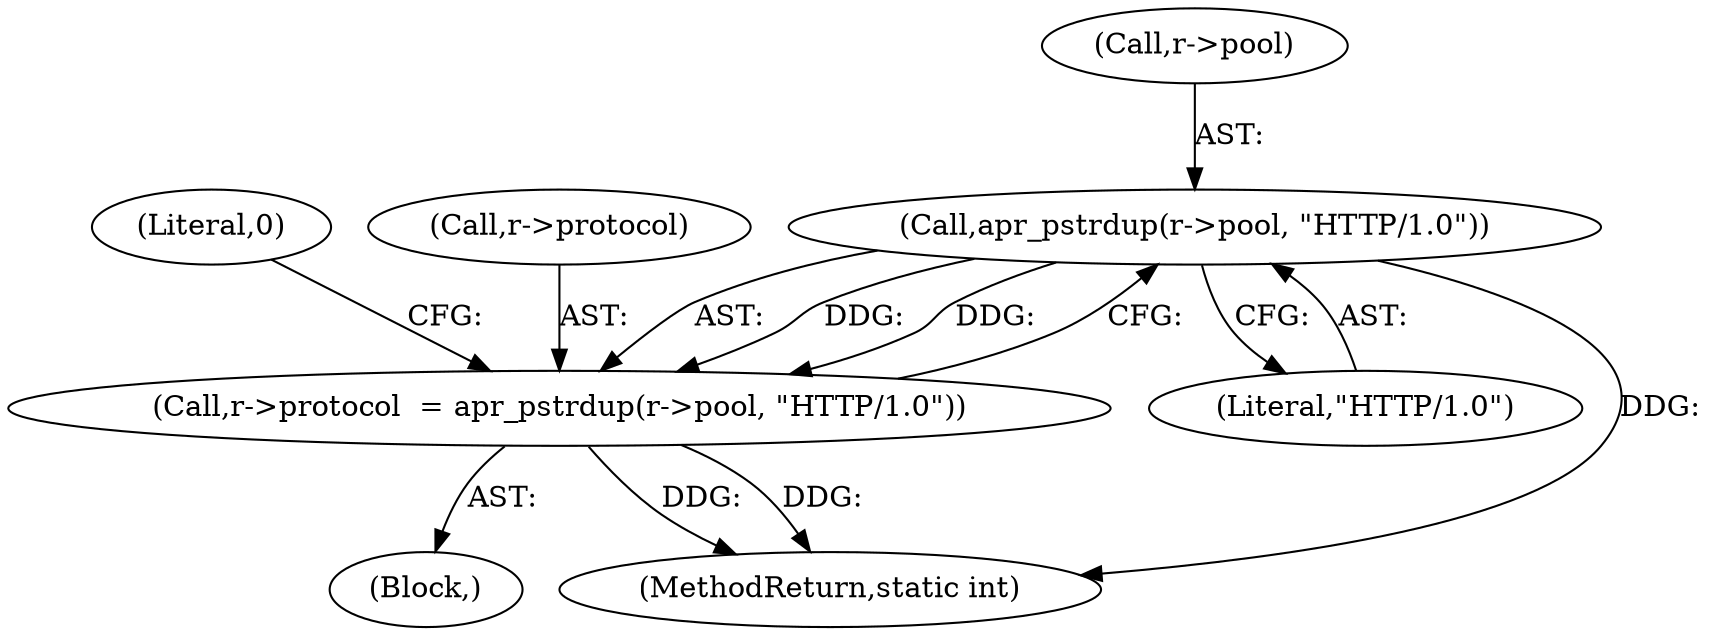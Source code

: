 digraph "0_httpd_6a974059190b8a0c7e499f4ab12fe108127099cb@API" {
"1000251" [label="(Call,apr_pstrdup(r->pool, \"HTTP/1.0\"))"];
"1000247" [label="(Call,r->protocol  = apr_pstrdup(r->pool, \"HTTP/1.0\"))"];
"1000255" [label="(Literal,\"HTTP/1.0\")"];
"1000252" [label="(Call,r->pool)"];
"1000205" [label="(Block,)"];
"1000247" [label="(Call,r->protocol  = apr_pstrdup(r->pool, \"HTTP/1.0\"))"];
"1000251" [label="(Call,apr_pstrdup(r->pool, \"HTTP/1.0\"))"];
"1000635" [label="(MethodReturn,static int)"];
"1000257" [label="(Literal,0)"];
"1000248" [label="(Call,r->protocol)"];
"1000251" -> "1000247"  [label="AST: "];
"1000251" -> "1000255"  [label="CFG: "];
"1000252" -> "1000251"  [label="AST: "];
"1000255" -> "1000251"  [label="AST: "];
"1000247" -> "1000251"  [label="CFG: "];
"1000251" -> "1000635"  [label="DDG: "];
"1000251" -> "1000247"  [label="DDG: "];
"1000251" -> "1000247"  [label="DDG: "];
"1000247" -> "1000205"  [label="AST: "];
"1000248" -> "1000247"  [label="AST: "];
"1000257" -> "1000247"  [label="CFG: "];
"1000247" -> "1000635"  [label="DDG: "];
"1000247" -> "1000635"  [label="DDG: "];
}
